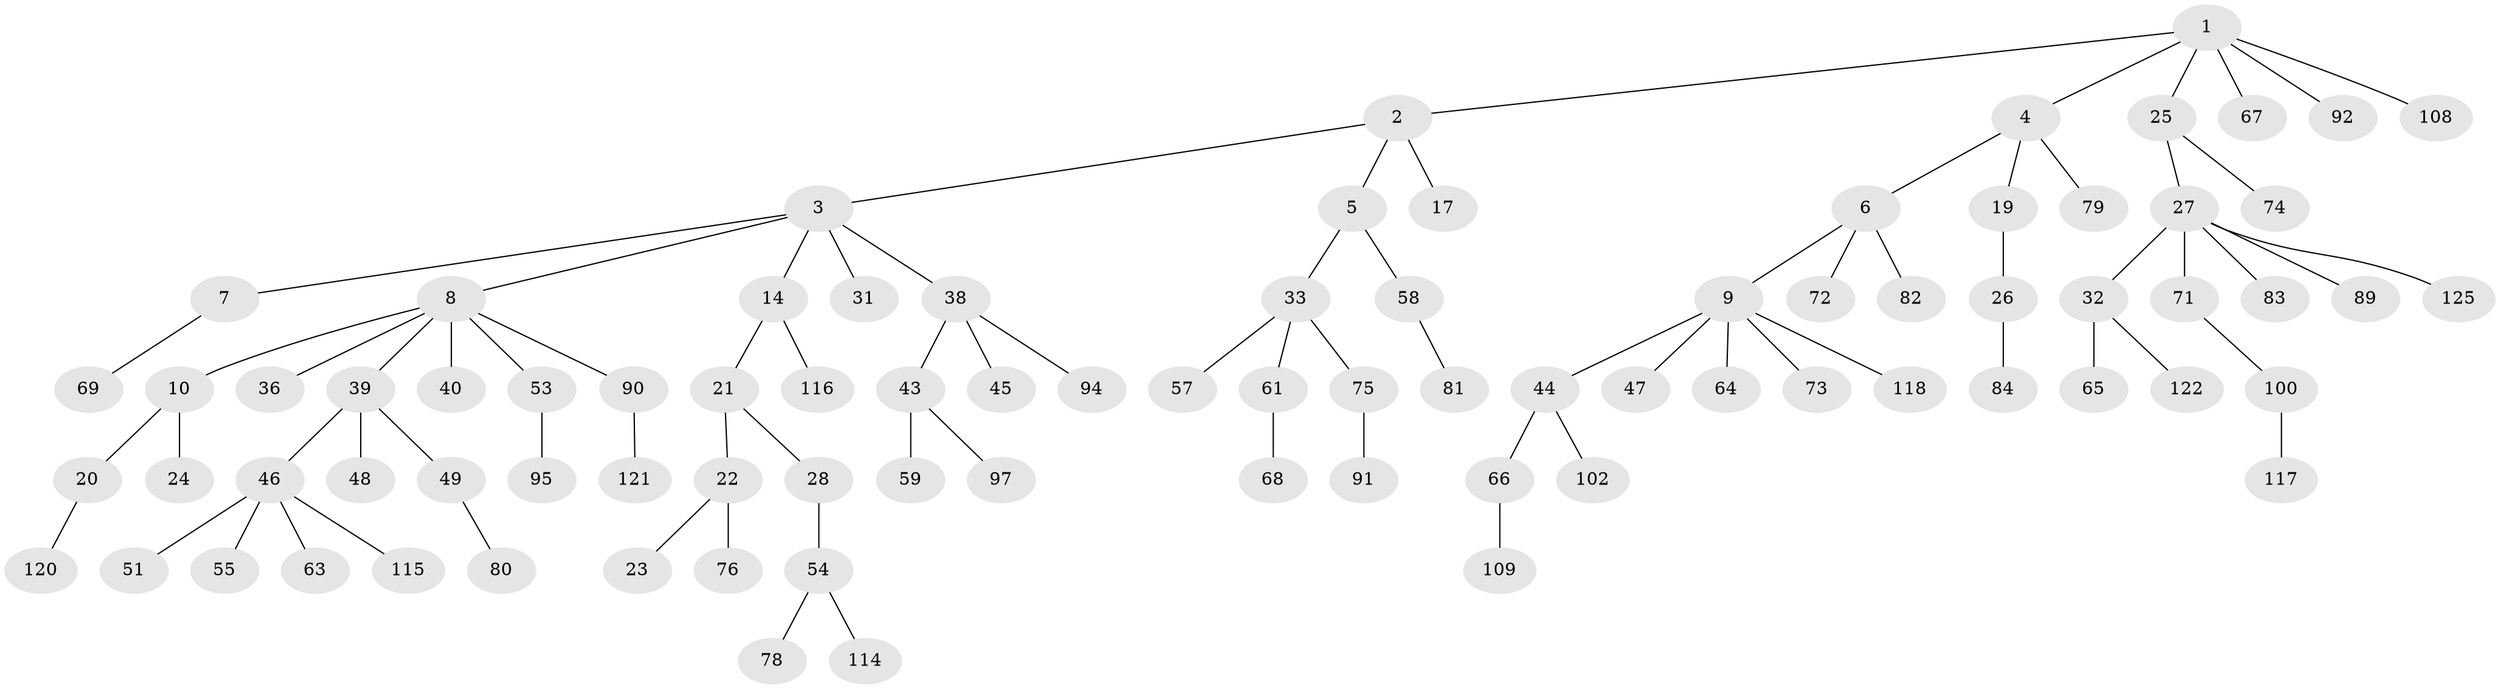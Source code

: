 // Generated by graph-tools (version 1.1) at 2025/24/03/03/25 07:24:05]
// undirected, 84 vertices, 83 edges
graph export_dot {
graph [start="1"]
  node [color=gray90,style=filled];
  1 [super="+11"];
  2 [super="+85"];
  3 [super="+12"];
  4 [super="+16"];
  5 [super="+35"];
  6 [super="+41"];
  7 [super="+86"];
  8 [super="+18"];
  9 [super="+13"];
  10 [super="+15"];
  14 [super="+62"];
  17 [super="+37"];
  19;
  20 [super="+50"];
  21 [super="+96"];
  22 [super="+30"];
  23;
  24;
  25 [super="+87"];
  26 [super="+42"];
  27 [super="+29"];
  28;
  31;
  32;
  33 [super="+34"];
  36 [super="+106"];
  38 [super="+103"];
  39 [super="+52"];
  40;
  43;
  44 [super="+77"];
  45 [super="+101"];
  46 [super="+99"];
  47;
  48;
  49 [super="+56"];
  51;
  53 [super="+93"];
  54 [super="+60"];
  55 [super="+111"];
  57;
  58 [super="+123"];
  59 [super="+110"];
  61;
  63 [super="+88"];
  64 [super="+104"];
  65 [super="+105"];
  66 [super="+70"];
  67 [super="+124"];
  68 [super="+113"];
  69;
  71 [super="+98"];
  72 [super="+107"];
  73;
  74;
  75 [super="+112"];
  76;
  78 [super="+126"];
  79;
  80;
  81;
  82;
  83;
  84;
  89;
  90;
  91;
  92;
  94;
  95;
  97;
  100;
  102;
  108 [super="+119"];
  109;
  114;
  115;
  116;
  117;
  118;
  120;
  121;
  122;
  125;
  1 -- 2;
  1 -- 4;
  1 -- 67;
  1 -- 25;
  1 -- 108;
  1 -- 92;
  2 -- 3;
  2 -- 5;
  2 -- 17;
  3 -- 7;
  3 -- 8;
  3 -- 14;
  3 -- 31;
  3 -- 38;
  4 -- 6;
  4 -- 19;
  4 -- 79;
  5 -- 33;
  5 -- 58;
  6 -- 9;
  6 -- 82;
  6 -- 72;
  7 -- 69;
  8 -- 10;
  8 -- 39;
  8 -- 40;
  8 -- 90;
  8 -- 36;
  8 -- 53;
  9 -- 73;
  9 -- 64;
  9 -- 118;
  9 -- 44;
  9 -- 47;
  10 -- 20;
  10 -- 24;
  14 -- 21;
  14 -- 116;
  19 -- 26;
  20 -- 120;
  21 -- 22;
  21 -- 28;
  22 -- 23;
  22 -- 76;
  25 -- 27;
  25 -- 74;
  26 -- 84;
  27 -- 32;
  27 -- 89;
  27 -- 83;
  27 -- 125;
  27 -- 71;
  28 -- 54;
  32 -- 65;
  32 -- 122;
  33 -- 75;
  33 -- 61;
  33 -- 57;
  38 -- 43;
  38 -- 45;
  38 -- 94;
  39 -- 46;
  39 -- 48;
  39 -- 49;
  43 -- 59;
  43 -- 97;
  44 -- 66;
  44 -- 102;
  46 -- 51;
  46 -- 55;
  46 -- 63;
  46 -- 115;
  49 -- 80;
  53 -- 95;
  54 -- 78;
  54 -- 114;
  58 -- 81;
  61 -- 68;
  66 -- 109;
  71 -- 100;
  75 -- 91;
  90 -- 121;
  100 -- 117;
}
